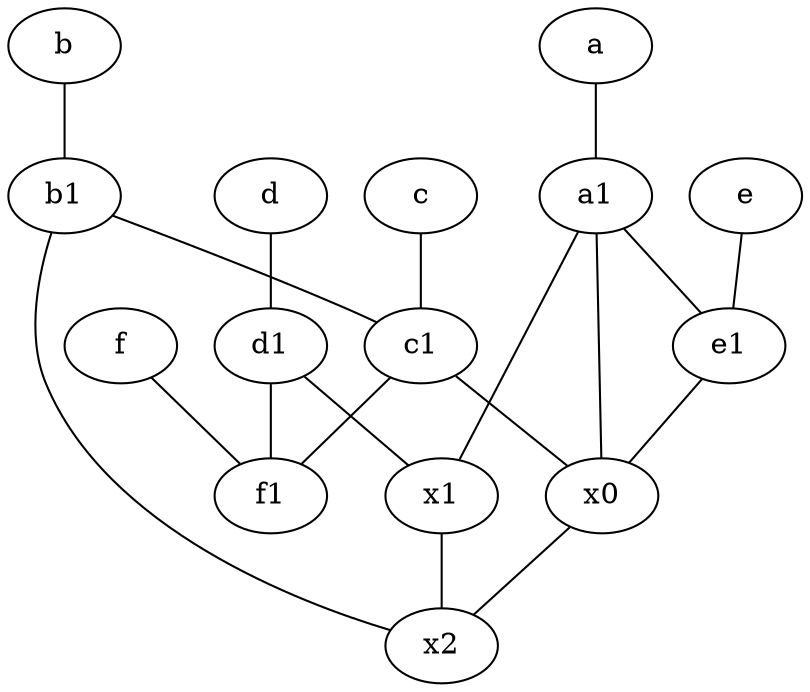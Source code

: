 graph {
	node [labelfontsize=50]
	x0 [labelfontsize=50]
	d1 [labelfontsize=50 pos="3,5!"]
	c1 [labelfontsize=50 pos="4.5,3!"]
	e1 [labelfontsize=50 pos="7,7!"]
	b1 [labelfontsize=50 pos="9,4!"]
	x2 [labelfontsize=50]
	a [labelfontsize=50 pos="8,2!"]
	c [labelfontsize=50 pos="4.5,2!"]
	f1 [labelfontsize=50 pos="3,8!"]
	x1 [labelfontsize=50]
	a1 [labelfontsize=50 pos="8,3!"]
	d [labelfontsize=50 pos="2,5!"]
	b [labelfontsize=50 pos="10,4!"]
	f [labelfontsize=50 pos="3,9!"]
	e [labelfontsize=50 pos="7,9!"]
	a1 -- x1
	x1 -- x2
	e1 -- x0
	d1 -- x1
	a1 -- x0
	c -- c1
	d -- d1
	f -- f1
	b1 -- x2
	a1 -- e1
	x0 -- x2
	d1 -- f1
	c1 -- f1
	a -- a1
	b -- b1
	c1 -- x0
	e -- e1
	b1 -- c1
}
